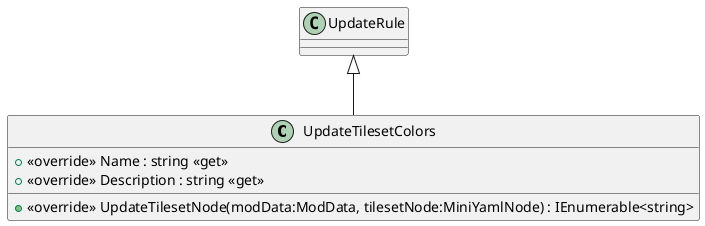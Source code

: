 @startuml
class UpdateTilesetColors {
    + <<override>> Name : string <<get>>
    + <<override>> Description : string <<get>>
    + <<override>> UpdateTilesetNode(modData:ModData, tilesetNode:MiniYamlNode) : IEnumerable<string>
}
UpdateRule <|-- UpdateTilesetColors
@enduml
